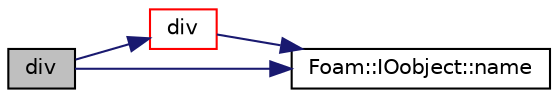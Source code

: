 digraph "div"
{
  bgcolor="transparent";
  edge [fontname="Helvetica",fontsize="10",labelfontname="Helvetica",labelfontsize="10"];
  node [fontname="Helvetica",fontsize="10",shape=record];
  rankdir="LR";
  Node9611 [label="div",height=0.2,width=0.4,color="black", fillcolor="grey75", style="filled", fontcolor="black"];
  Node9611 -> Node9612 [color="midnightblue",fontsize="10",style="solid",fontname="Helvetica"];
  Node9612 [label="div",height=0.2,width=0.4,color="red",URL="$a21861.html#a585533948ad80abfe589d920c641f251"];
  Node9612 -> Node9613 [color="midnightblue",fontsize="10",style="solid",fontname="Helvetica"];
  Node9613 [label="Foam::IOobject::name",height=0.2,width=0.4,color="black",URL="$a27249.html#acc80e00a8ac919288fb55bd14cc88bf6",tooltip="Return name. "];
  Node9611 -> Node9613 [color="midnightblue",fontsize="10",style="solid",fontname="Helvetica"];
}
